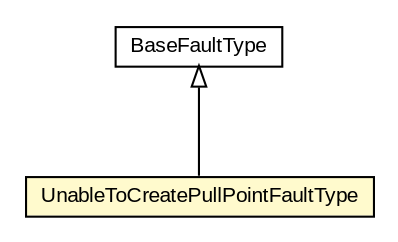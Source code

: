 #!/usr/local/bin/dot
#
# Class diagram 
# Generated by UMLGraph version R5_6-24-gf6e263 (http://www.umlgraph.org/)
#

digraph G {
	edge [fontname="arial",fontsize=10,labelfontname="arial",labelfontsize=10];
	node [fontname="arial",fontsize=10,shape=plaintext];
	nodesep=0.25;
	ranksep=0.5;
	// org.oasis_open.docs.wsn.b_2.UnableToCreatePullPointFaultType
	c1177429 [label=<<table title="org.oasis_open.docs.wsn.b_2.UnableToCreatePullPointFaultType" border="0" cellborder="1" cellspacing="0" cellpadding="2" port="p" bgcolor="lemonChiffon" href="./UnableToCreatePullPointFaultType.html">
		<tr><td><table border="0" cellspacing="0" cellpadding="1">
<tr><td align="center" balign="center"> UnableToCreatePullPointFaultType </td></tr>
		</table></td></tr>
		</table>>, URL="./UnableToCreatePullPointFaultType.html", fontname="arial", fontcolor="black", fontsize=10.0];
	// org.oasis_open.docs.wsrf.bf_2.BaseFaultType
	c1177483 [label=<<table title="org.oasis_open.docs.wsrf.bf_2.BaseFaultType" border="0" cellborder="1" cellspacing="0" cellpadding="2" port="p" href="../../wsrf/bf_2/BaseFaultType.html">
		<tr><td><table border="0" cellspacing="0" cellpadding="1">
<tr><td align="center" balign="center"> BaseFaultType </td></tr>
		</table></td></tr>
		</table>>, URL="../../wsrf/bf_2/BaseFaultType.html", fontname="arial", fontcolor="black", fontsize=10.0];
	//org.oasis_open.docs.wsn.b_2.UnableToCreatePullPointFaultType extends org.oasis_open.docs.wsrf.bf_2.BaseFaultType
	c1177483:p -> c1177429:p [dir=back,arrowtail=empty];
}

